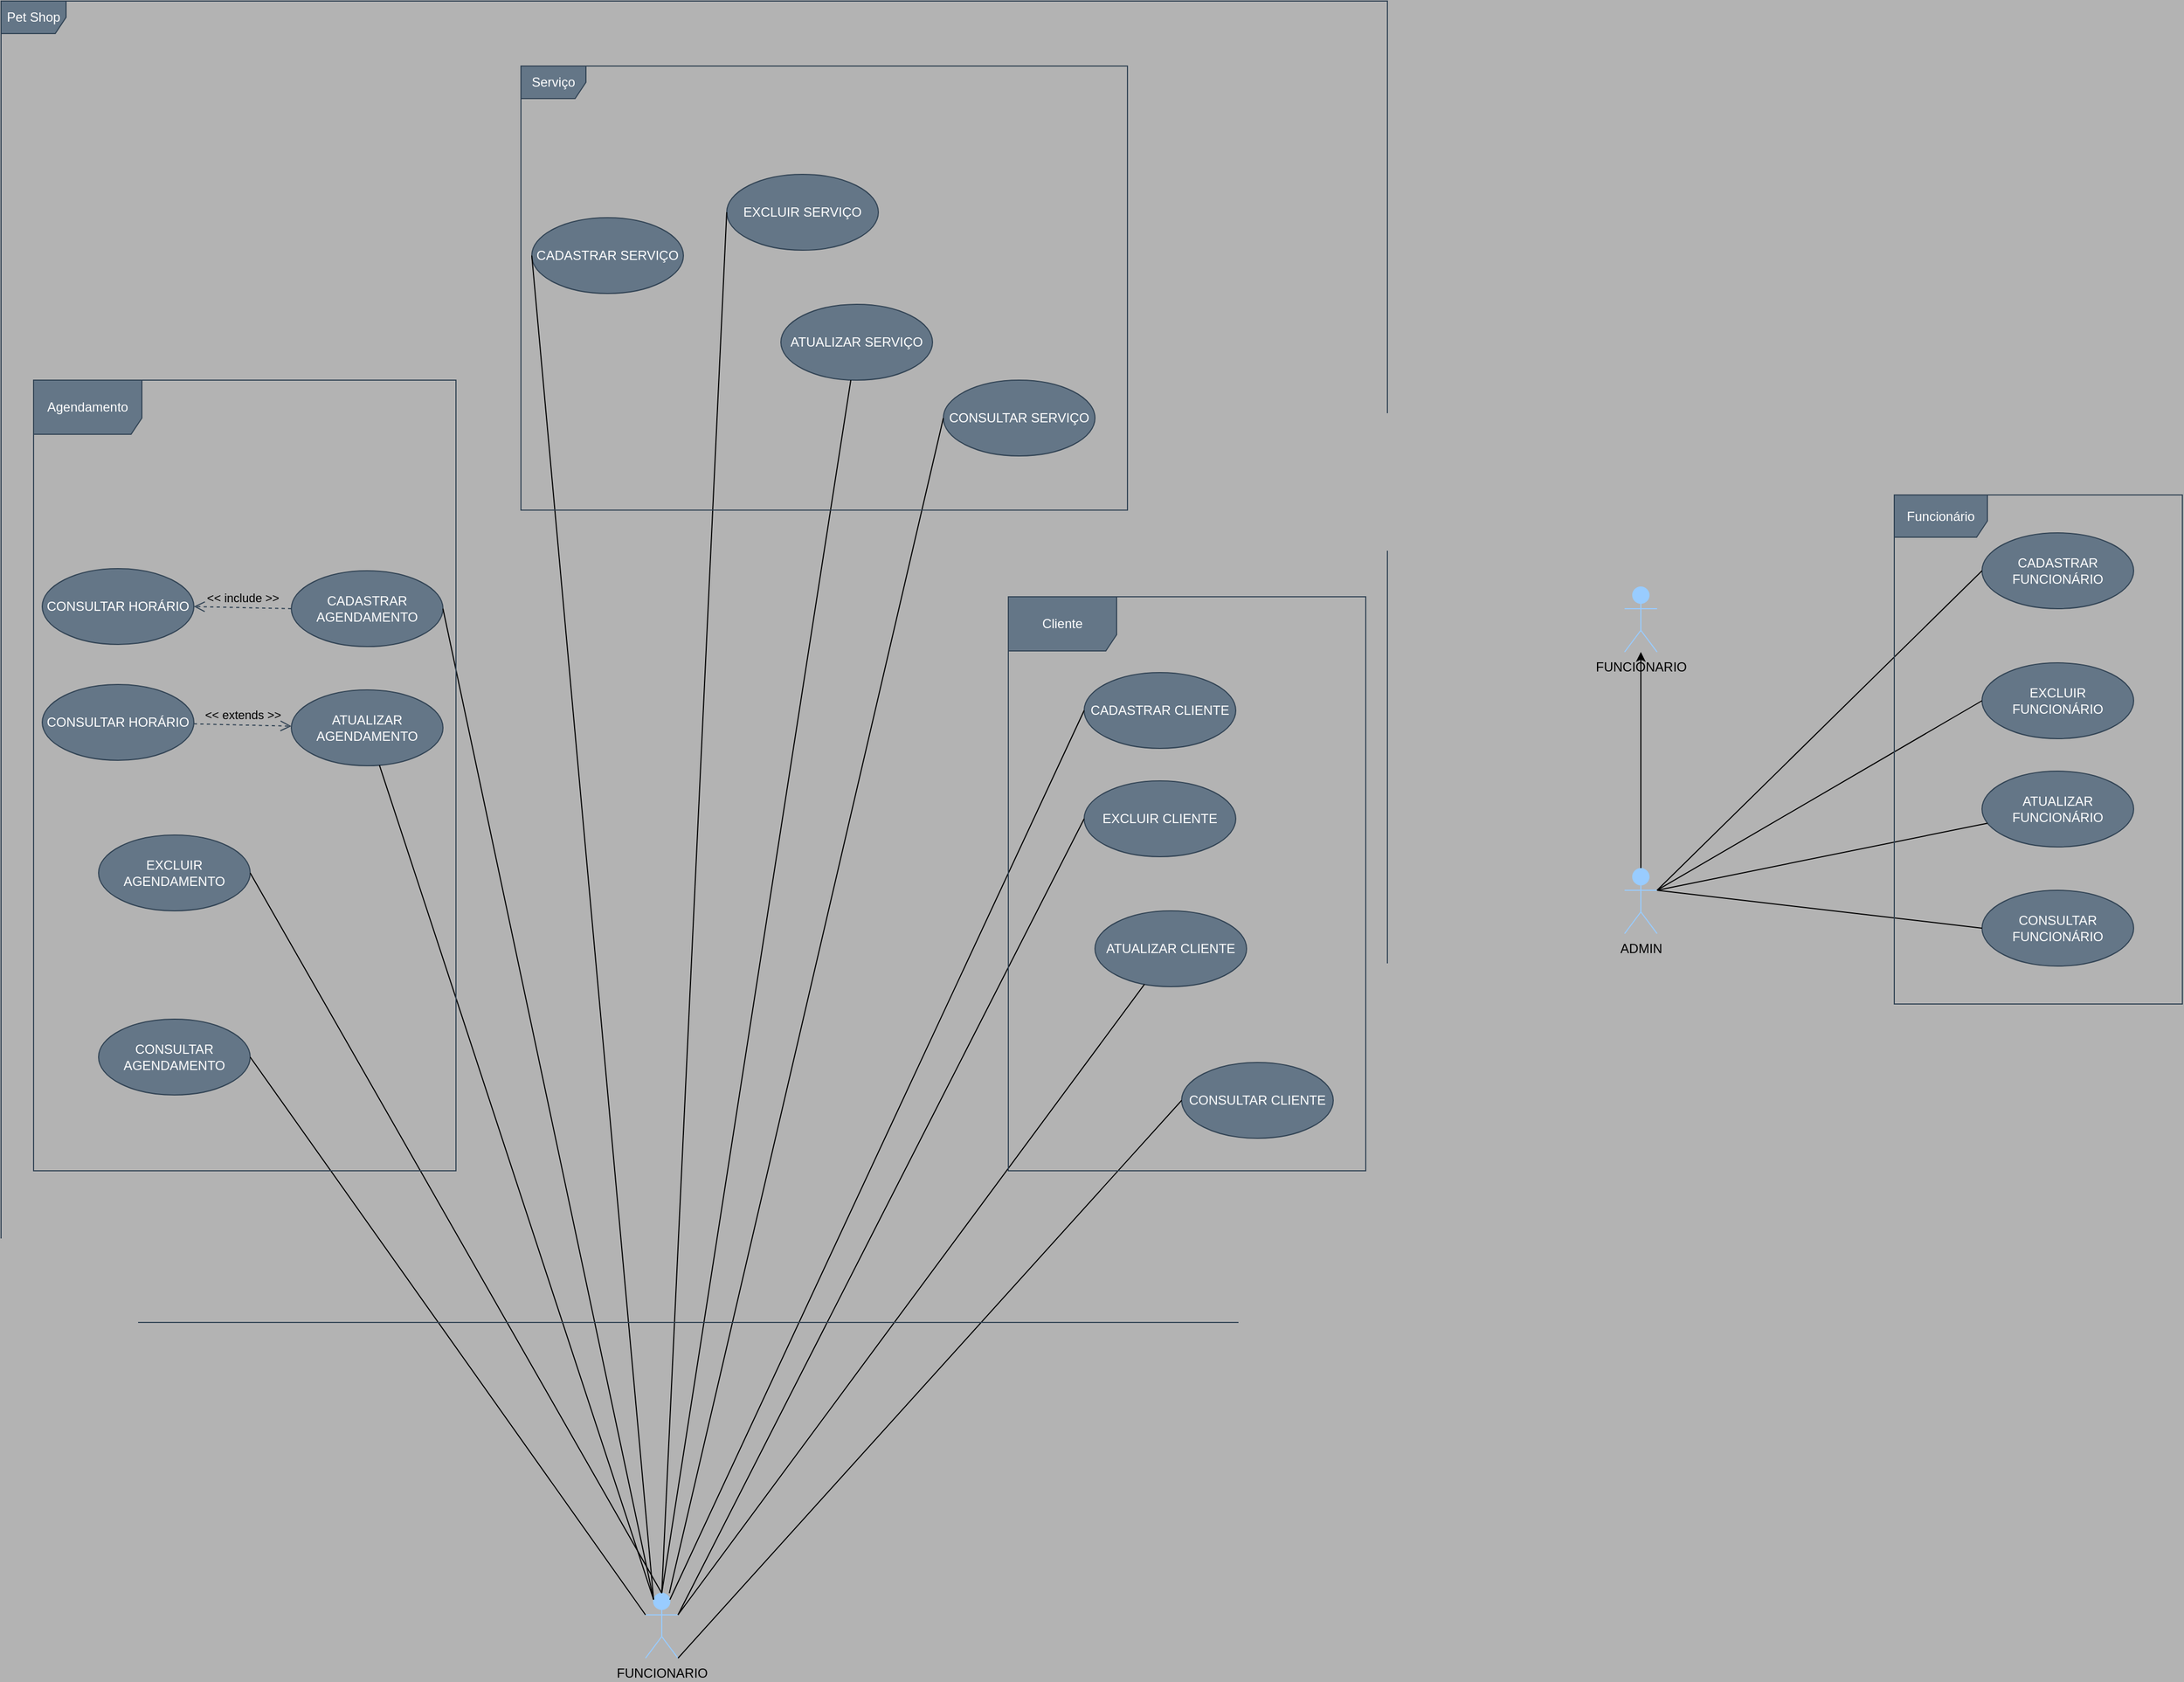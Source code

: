 <mxfile version="24.7.6">
  <diagram name="Page-1" id="13e1069c-82ec-6db2-03f1-153e76fe0fe0">
    <mxGraphModel dx="4063" dy="2546" grid="0" gridSize="10" guides="1" tooltips="1" connect="1" arrows="1" fold="1" page="1" pageScale="1" pageWidth="1100" pageHeight="850" background="#B3B3B3" math="0" shadow="0">
      <root>
        <mxCell id="0" />
        <mxCell id="1" parent="0" />
        <mxCell id="nYwSnCyiEzumxo3k523o-92" value="" style="edgeStyle=orthogonalEdgeStyle;rounded=0;orthogonalLoop=1;jettySize=auto;html=1;" parent="1" source="nYwSnCyiEzumxo3k523o-5" target="nYwSnCyiEzumxo3k523o-91" edge="1">
          <mxGeometry relative="1" as="geometry" />
        </mxCell>
        <object label="ADMIN&lt;div&gt;&lt;br&gt;&lt;/div&gt;" ADMIN="" id="nYwSnCyiEzumxo3k523o-5">
          <mxCell style="shape=umlActor;verticalLabelPosition=bottom;verticalAlign=top;html=1;strokeColor=#99CCFF;fillColor=#99CCFF;" parent="1" vertex="1">
            <mxGeometry x="409" y="51" width="30" height="60" as="geometry" />
          </mxCell>
        </object>
        <mxCell id="nYwSnCyiEzumxo3k523o-14" value="CADASTRAR FUNCIONÁRIO" style="ellipse;whiteSpace=wrap;html=1;fillColor=#647687;fontColor=#ffffff;strokeColor=#314354;" parent="1" vertex="1">
          <mxGeometry x="739" y="-259" width="140" height="70" as="geometry" />
        </mxCell>
        <mxCell id="nYwSnCyiEzumxo3k523o-15" value="EXCLUIR FUNCIONÁRIO" style="ellipse;whiteSpace=wrap;html=1;fillColor=#647687;fontColor=#ffffff;strokeColor=#314354;" parent="1" vertex="1">
          <mxGeometry x="739" y="-139" width="140" height="70" as="geometry" />
        </mxCell>
        <mxCell id="nYwSnCyiEzumxo3k523o-16" value="ATUALIZAR FUNCIONÁRIO" style="ellipse;whiteSpace=wrap;html=1;fillColor=#647687;fontColor=#ffffff;strokeColor=#314354;" parent="1" vertex="1">
          <mxGeometry x="739" y="-39" width="140" height="70" as="geometry" />
        </mxCell>
        <mxCell id="nYwSnCyiEzumxo3k523o-17" value="CONSULTAR FUNCIONÁRIO" style="ellipse;whiteSpace=wrap;html=1;fillColor=#647687;fontColor=#ffffff;strokeColor=#314354;" parent="1" vertex="1">
          <mxGeometry x="739" y="71" width="140" height="70" as="geometry" />
        </mxCell>
        <object label="&lt;div&gt;FUNCIONARIO&lt;/div&gt;" ADMIN="" id="nYwSnCyiEzumxo3k523o-26">
          <mxCell style="shape=umlActor;verticalLabelPosition=bottom;verticalAlign=top;html=1;fillColor=#99CCFF;fontColor=#000000;strokeColor=#99CCFF;" parent="1" vertex="1">
            <mxGeometry x="-495" y="720" width="30" height="60" as="geometry" />
          </mxCell>
        </object>
        <mxCell id="nYwSnCyiEzumxo3k523o-35" value="" style="endArrow=none;html=1;rounded=0;exitX=1;exitY=0.333;exitDx=0;exitDy=0;exitPerimeter=0;entryX=0;entryY=0.5;entryDx=0;entryDy=0;" parent="1" source="nYwSnCyiEzumxo3k523o-5" target="nYwSnCyiEzumxo3k523o-14" edge="1">
          <mxGeometry relative="1" as="geometry">
            <mxPoint x="689" y="-429" as="sourcePoint" />
            <mxPoint x="849" y="-429" as="targetPoint" />
          </mxGeometry>
        </mxCell>
        <mxCell id="nYwSnCyiEzumxo3k523o-36" value="" style="endArrow=none;html=1;rounded=0;exitX=1;exitY=0.333;exitDx=0;exitDy=0;exitPerimeter=0;entryX=0;entryY=0.5;entryDx=0;entryDy=0;" parent="1" source="nYwSnCyiEzumxo3k523o-5" target="nYwSnCyiEzumxo3k523o-15" edge="1">
          <mxGeometry relative="1" as="geometry">
            <mxPoint x="449" y="-339" as="sourcePoint" />
            <mxPoint x="779" y="-514" as="targetPoint" />
          </mxGeometry>
        </mxCell>
        <mxCell id="nYwSnCyiEzumxo3k523o-37" value="" style="endArrow=none;html=1;rounded=0;exitX=1;exitY=0.333;exitDx=0;exitDy=0;exitPerimeter=0;" parent="1" source="nYwSnCyiEzumxo3k523o-5" target="nYwSnCyiEzumxo3k523o-16" edge="1">
          <mxGeometry relative="1" as="geometry">
            <mxPoint x="459" y="-329" as="sourcePoint" />
            <mxPoint x="789" y="-504" as="targetPoint" />
          </mxGeometry>
        </mxCell>
        <mxCell id="nYwSnCyiEzumxo3k523o-38" value="" style="endArrow=none;html=1;rounded=0;exitX=1;exitY=0.333;exitDx=0;exitDy=0;exitPerimeter=0;entryX=0;entryY=0.5;entryDx=0;entryDy=0;" parent="1" source="nYwSnCyiEzumxo3k523o-5" target="nYwSnCyiEzumxo3k523o-17" edge="1">
          <mxGeometry relative="1" as="geometry">
            <mxPoint x="469" y="-319" as="sourcePoint" />
            <mxPoint x="799" y="-494" as="targetPoint" />
          </mxGeometry>
        </mxCell>
        <mxCell id="nYwSnCyiEzumxo3k523o-43" value="CADASTRAR CLIENTE" style="ellipse;whiteSpace=wrap;html=1;fillColor=#647687;strokeColor=#314354;fontColor=#ffffff;" parent="1" vertex="1">
          <mxGeometry x="-90" y="-130" width="140" height="70" as="geometry" />
        </mxCell>
        <mxCell id="nYwSnCyiEzumxo3k523o-44" value="EXCLUIR CLIENTE" style="ellipse;whiteSpace=wrap;html=1;fillColor=#647687;strokeColor=#314354;fontColor=#ffffff;" parent="1" vertex="1">
          <mxGeometry x="-90" y="-30" width="140" height="70" as="geometry" />
        </mxCell>
        <mxCell id="nYwSnCyiEzumxo3k523o-45" value="ATUALIZAR CLIENTE" style="ellipse;whiteSpace=wrap;html=1;fillColor=#647687;strokeColor=#314354;fontColor=#ffffff;" parent="1" vertex="1">
          <mxGeometry x="-80" y="90" width="140" height="70" as="geometry" />
        </mxCell>
        <mxCell id="nYwSnCyiEzumxo3k523o-46" value="CONSULTAR CLIENTE" style="ellipse;whiteSpace=wrap;html=1;fillColor=#647687;strokeColor=#314354;fontColor=#ffffff;" parent="1" vertex="1">
          <mxGeometry y="230" width="140" height="70" as="geometry" />
        </mxCell>
        <mxCell id="nYwSnCyiEzumxo3k523o-47" value="" style="endArrow=none;html=1;rounded=0;exitX=0.75;exitY=0.1;exitDx=0;exitDy=0;exitPerimeter=0;entryX=0;entryY=0.5;entryDx=0;entryDy=0;" parent="1" source="nYwSnCyiEzumxo3k523o-26" target="nYwSnCyiEzumxo3k523o-43" edge="1">
          <mxGeometry relative="1" as="geometry">
            <mxPoint x="-470" y="-50" as="sourcePoint" />
            <mxPoint x="-60" y="-550" as="targetPoint" />
          </mxGeometry>
        </mxCell>
        <mxCell id="nYwSnCyiEzumxo3k523o-48" value="" style="endArrow=none;html=1;rounded=0;exitX=1;exitY=0.333;exitDx=0;exitDy=0;exitPerimeter=0;entryX=0;entryY=0.5;entryDx=0;entryDy=0;" parent="1" source="nYwSnCyiEzumxo3k523o-26" target="nYwSnCyiEzumxo3k523o-44" edge="1">
          <mxGeometry relative="1" as="geometry">
            <mxPoint x="-470" y="-50" as="sourcePoint" />
            <mxPoint x="-130" y="-635" as="targetPoint" />
          </mxGeometry>
        </mxCell>
        <mxCell id="nYwSnCyiEzumxo3k523o-49" value="" style="endArrow=none;html=1;rounded=0;exitX=1;exitY=0.333;exitDx=0;exitDy=0;exitPerimeter=0;" parent="1" source="nYwSnCyiEzumxo3k523o-26" target="nYwSnCyiEzumxo3k523o-45" edge="1">
          <mxGeometry relative="1" as="geometry">
            <mxPoint x="-470" y="-50" as="sourcePoint" />
            <mxPoint x="-120" y="-625" as="targetPoint" />
          </mxGeometry>
        </mxCell>
        <mxCell id="nYwSnCyiEzumxo3k523o-50" value="" style="endArrow=none;html=1;rounded=0;exitX=1;exitY=1;exitDx=0;exitDy=0;exitPerimeter=0;entryX=0;entryY=0.5;entryDx=0;entryDy=0;" parent="1" source="nYwSnCyiEzumxo3k523o-26" target="nYwSnCyiEzumxo3k523o-46" edge="1">
          <mxGeometry relative="1" as="geometry">
            <mxPoint x="-470" y="-50" as="sourcePoint" />
            <mxPoint x="-110" y="-615" as="targetPoint" />
          </mxGeometry>
        </mxCell>
        <mxCell id="nYwSnCyiEzumxo3k523o-51" value="CADASTRAR SERVIÇO" style="ellipse;whiteSpace=wrap;html=1;fillColor=#647687;strokeColor=#314354;fontColor=#ffffff;" parent="1" vertex="1">
          <mxGeometry x="-600" y="-550" width="140" height="70" as="geometry" />
        </mxCell>
        <mxCell id="nYwSnCyiEzumxo3k523o-52" value="EXCLUIR SERVIÇO" style="ellipse;whiteSpace=wrap;html=1;fillColor=#647687;strokeColor=#314354;fontColor=#ffffff;" parent="1" vertex="1">
          <mxGeometry x="-420" y="-590" width="140" height="70" as="geometry" />
        </mxCell>
        <mxCell id="nYwSnCyiEzumxo3k523o-53" value="ATUALIZAR SERVIÇO" style="ellipse;whiteSpace=wrap;html=1;fillColor=#647687;strokeColor=#314354;fontColor=#ffffff;" parent="1" vertex="1">
          <mxGeometry x="-370" y="-470" width="140" height="70" as="geometry" />
        </mxCell>
        <mxCell id="nYwSnCyiEzumxo3k523o-54" value="CONSULTAR SERVIÇO" style="ellipse;whiteSpace=wrap;html=1;fillColor=#647687;strokeColor=#314354;fontColor=#ffffff;" parent="1" vertex="1">
          <mxGeometry x="-220" y="-400" width="140" height="70" as="geometry" />
        </mxCell>
        <mxCell id="nYwSnCyiEzumxo3k523o-55" value="" style="endArrow=none;html=1;rounded=0;entryX=0;entryY=0.5;entryDx=0;entryDy=0;exitX=0.25;exitY=0.1;exitDx=0;exitDy=0;exitPerimeter=0;" parent="1" source="nYwSnCyiEzumxo3k523o-26" target="nYwSnCyiEzumxo3k523o-51" edge="1">
          <mxGeometry relative="1" as="geometry">
            <mxPoint x="-470" y="-50" as="sourcePoint" />
            <mxPoint x="-60" y="-990" as="targetPoint" />
          </mxGeometry>
        </mxCell>
        <mxCell id="nYwSnCyiEzumxo3k523o-56" value="" style="endArrow=none;html=1;rounded=0;entryX=0;entryY=0.5;entryDx=0;entryDy=0;exitX=0.5;exitY=0;exitDx=0;exitDy=0;exitPerimeter=0;" parent="1" source="nYwSnCyiEzumxo3k523o-26" target="nYwSnCyiEzumxo3k523o-52" edge="1">
          <mxGeometry relative="1" as="geometry">
            <mxPoint x="-470" y="-50" as="sourcePoint" />
            <mxPoint x="-130" y="-1075" as="targetPoint" />
          </mxGeometry>
        </mxCell>
        <mxCell id="nYwSnCyiEzumxo3k523o-57" value="" style="endArrow=none;html=1;rounded=0;exitX=0.5;exitY=0;exitDx=0;exitDy=0;exitPerimeter=0;" parent="1" source="nYwSnCyiEzumxo3k523o-26" target="nYwSnCyiEzumxo3k523o-53" edge="1">
          <mxGeometry relative="1" as="geometry">
            <mxPoint x="-470" y="-50" as="sourcePoint" />
            <mxPoint x="-120" y="-1065" as="targetPoint" />
          </mxGeometry>
        </mxCell>
        <mxCell id="nYwSnCyiEzumxo3k523o-58" value="" style="endArrow=none;html=1;rounded=0;entryX=0;entryY=0.5;entryDx=0;entryDy=0;" parent="1" source="nYwSnCyiEzumxo3k523o-26" target="nYwSnCyiEzumxo3k523o-54" edge="1">
          <mxGeometry relative="1" as="geometry">
            <mxPoint x="-470" y="-490" as="sourcePoint" />
            <mxPoint x="-110" y="-1055" as="targetPoint" />
          </mxGeometry>
        </mxCell>
        <mxCell id="nYwSnCyiEzumxo3k523o-79" value="CADASTRAR AGENDAMENTO" style="ellipse;whiteSpace=wrap;html=1;fillColor=#647687;strokeColor=#314354;fontColor=#ffffff;" parent="1" vertex="1">
          <mxGeometry x="-822" y="-224" width="140" height="70" as="geometry" />
        </mxCell>
        <mxCell id="nYwSnCyiEzumxo3k523o-80" value="EXCLUIR AGENDAMENTO" style="ellipse;whiteSpace=wrap;html=1;fillColor=#647687;strokeColor=#314354;fontColor=#ffffff;" parent="1" vertex="1">
          <mxGeometry x="-1000" y="20" width="140" height="70" as="geometry" />
        </mxCell>
        <mxCell id="nYwSnCyiEzumxo3k523o-81" value="ATUALIZAR AGENDAMENTO" style="ellipse;whiteSpace=wrap;html=1;fillColor=#647687;strokeColor=#314354;fontColor=#ffffff;" parent="1" vertex="1">
          <mxGeometry x="-822" y="-114" width="140" height="70" as="geometry" />
        </mxCell>
        <mxCell id="nYwSnCyiEzumxo3k523o-82" value="CONSULTAR AGENDAMENTO" style="ellipse;whiteSpace=wrap;html=1;fillColor=#647687;strokeColor=#314354;fontColor=#ffffff;" parent="1" vertex="1">
          <mxGeometry x="-1000" y="190" width="140" height="70" as="geometry" />
        </mxCell>
        <mxCell id="nYwSnCyiEzumxo3k523o-83" value="" style="endArrow=none;html=1;rounded=0;entryX=1;entryY=0.5;entryDx=0;entryDy=0;exitX=0.25;exitY=0.1;exitDx=0;exitDy=0;exitPerimeter=0;" parent="1" source="nYwSnCyiEzumxo3k523o-26" target="nYwSnCyiEzumxo3k523o-79" edge="1">
          <mxGeometry relative="1" as="geometry">
            <mxPoint x="-500" y="-50" as="sourcePoint" />
            <mxPoint x="-730" y="-650" as="targetPoint" />
          </mxGeometry>
        </mxCell>
        <mxCell id="nYwSnCyiEzumxo3k523o-84" value="" style="endArrow=none;html=1;rounded=0;entryX=1;entryY=0.5;entryDx=0;entryDy=0;exitX=0.5;exitY=0;exitDx=0;exitDy=0;exitPerimeter=0;" parent="1" source="nYwSnCyiEzumxo3k523o-26" target="nYwSnCyiEzumxo3k523o-80" edge="1">
          <mxGeometry relative="1" as="geometry">
            <mxPoint x="-500" y="-50" as="sourcePoint" />
            <mxPoint x="-800" y="-735" as="targetPoint" />
          </mxGeometry>
        </mxCell>
        <mxCell id="nYwSnCyiEzumxo3k523o-85" value="" style="endArrow=none;html=1;rounded=0;exitX=0.25;exitY=0.1;exitDx=0;exitDy=0;exitPerimeter=0;" parent="1" source="nYwSnCyiEzumxo3k523o-26" target="nYwSnCyiEzumxo3k523o-81" edge="1">
          <mxGeometry relative="1" as="geometry">
            <mxPoint x="-500" y="-50" as="sourcePoint" />
            <mxPoint x="-790" y="-725" as="targetPoint" />
          </mxGeometry>
        </mxCell>
        <mxCell id="nYwSnCyiEzumxo3k523o-86" value="" style="endArrow=none;html=1;rounded=0;entryX=1;entryY=0.5;entryDx=0;entryDy=0;exitX=0;exitY=0.333;exitDx=0;exitDy=0;exitPerimeter=0;" parent="1" source="nYwSnCyiEzumxo3k523o-26" target="nYwSnCyiEzumxo3k523o-82" edge="1">
          <mxGeometry relative="1" as="geometry">
            <mxPoint x="-1130" y="-140" as="sourcePoint" />
            <mxPoint x="-780" y="-715" as="targetPoint" />
          </mxGeometry>
        </mxCell>
        <mxCell id="nYwSnCyiEzumxo3k523o-89" value="&amp;lt;&amp;lt; include &amp;gt;&amp;gt;" style="html=1;verticalAlign=bottom;endArrow=open;dashed=1;endSize=8;curved=0;rounded=0;exitX=0;exitY=0.5;exitDx=0;exitDy=0;entryX=1;entryY=0.5;entryDx=0;entryDy=0;fillColor=#647687;strokeColor=#314354;labelBackgroundColor=none;" parent="1" source="nYwSnCyiEzumxo3k523o-79" target="nYwSnCyiEzumxo3k523o-90" edge="1">
          <mxGeometry x="-0.005" relative="1" as="geometry">
            <mxPoint x="-940" y="-190" as="sourcePoint" />
            <mxPoint x="-900" y="-290" as="targetPoint" />
            <mxPoint as="offset" />
          </mxGeometry>
        </mxCell>
        <mxCell id="nYwSnCyiEzumxo3k523o-90" value="CONSULTAR HORÁRIO" style="ellipse;whiteSpace=wrap;html=1;fillColor=#647687;strokeColor=#314354;fontColor=#ffffff;" parent="1" vertex="1">
          <mxGeometry x="-1052" y="-226" width="140" height="70" as="geometry" />
        </mxCell>
        <object label="&lt;div&gt;FUNCIONARIO&lt;/div&gt;" ADMIN="" id="nYwSnCyiEzumxo3k523o-91">
          <mxCell style="shape=umlActor;verticalLabelPosition=bottom;verticalAlign=top;html=1;fillColor=#99CCFF;strokeColor=#99CCFF;" parent="1" vertex="1">
            <mxGeometry x="409" y="-209" width="30" height="60" as="geometry" />
          </mxCell>
        </object>
        <mxCell id="nYwSnCyiEzumxo3k523o-96" value="Pet Shop" style="shape=umlFrame;whiteSpace=wrap;html=1;pointerEvents=0;fillColor=#647687;fontColor=#ffffff;strokeColor=#314354;" parent="1" vertex="1">
          <mxGeometry x="-1090" y="-750" width="1280" height="1220" as="geometry" />
        </mxCell>
        <mxCell id="nYwSnCyiEzumxo3k523o-97" value="Agendamento" style="shape=umlFrame;whiteSpace=wrap;html=1;pointerEvents=0;width=100;height=50;fillColor=#647687;strokeColor=#314354;fontColor=#ffffff;" parent="1" vertex="1">
          <mxGeometry x="-1060" y="-400" width="390" height="730" as="geometry" />
        </mxCell>
        <mxCell id="nYwSnCyiEzumxo3k523o-98" value="Serviço" style="shape=umlFrame;whiteSpace=wrap;html=1;pointerEvents=0;fillColor=#647687;strokeColor=#314354;fontColor=#ffffff;" parent="1" vertex="1">
          <mxGeometry x="-610" y="-690" width="560" height="410" as="geometry" />
        </mxCell>
        <mxCell id="nYwSnCyiEzumxo3k523o-99" value="Cliente" style="shape=umlFrame;whiteSpace=wrap;html=1;pointerEvents=0;width=100;height=50;fillColor=#647687;strokeColor=#314354;fontColor=#ffffff;" parent="1" vertex="1">
          <mxGeometry x="-160" y="-200" width="330" height="530" as="geometry" />
        </mxCell>
        <mxCell id="nYwSnCyiEzumxo3k523o-101" value="Funcionário" style="shape=umlFrame;whiteSpace=wrap;html=1;pointerEvents=0;width=86;height=39;fillColor=#647687;fontColor=#ffffff;strokeColor=#314354;" parent="1" vertex="1">
          <mxGeometry x="658" y="-294" width="266" height="470" as="geometry" />
        </mxCell>
        <mxCell id="uCz_5Qn17WYQj3l85mnw-1" value="&amp;lt;&amp;lt; extends &amp;gt;&amp;gt;" style="html=1;verticalAlign=bottom;endArrow=open;dashed=1;endSize=8;curved=0;rounded=0;fillColor=#647687;strokeColor=#314354;labelBackgroundColor=none;" edge="1" parent="1" target="nYwSnCyiEzumxo3k523o-81" source="uCz_5Qn17WYQj3l85mnw-2">
          <mxGeometry x="-0.005" relative="1" as="geometry">
            <mxPoint x="-822" y="-82" as="sourcePoint" />
            <mxPoint x="-900" y="-183" as="targetPoint" />
            <mxPoint as="offset" />
          </mxGeometry>
        </mxCell>
        <mxCell id="uCz_5Qn17WYQj3l85mnw-2" value="CONSULTAR HORÁRIO" style="ellipse;whiteSpace=wrap;html=1;fillColor=#647687;strokeColor=#314354;fontColor=#ffffff;" vertex="1" parent="1">
          <mxGeometry x="-1052" y="-119" width="140" height="70" as="geometry" />
        </mxCell>
      </root>
    </mxGraphModel>
  </diagram>
</mxfile>
